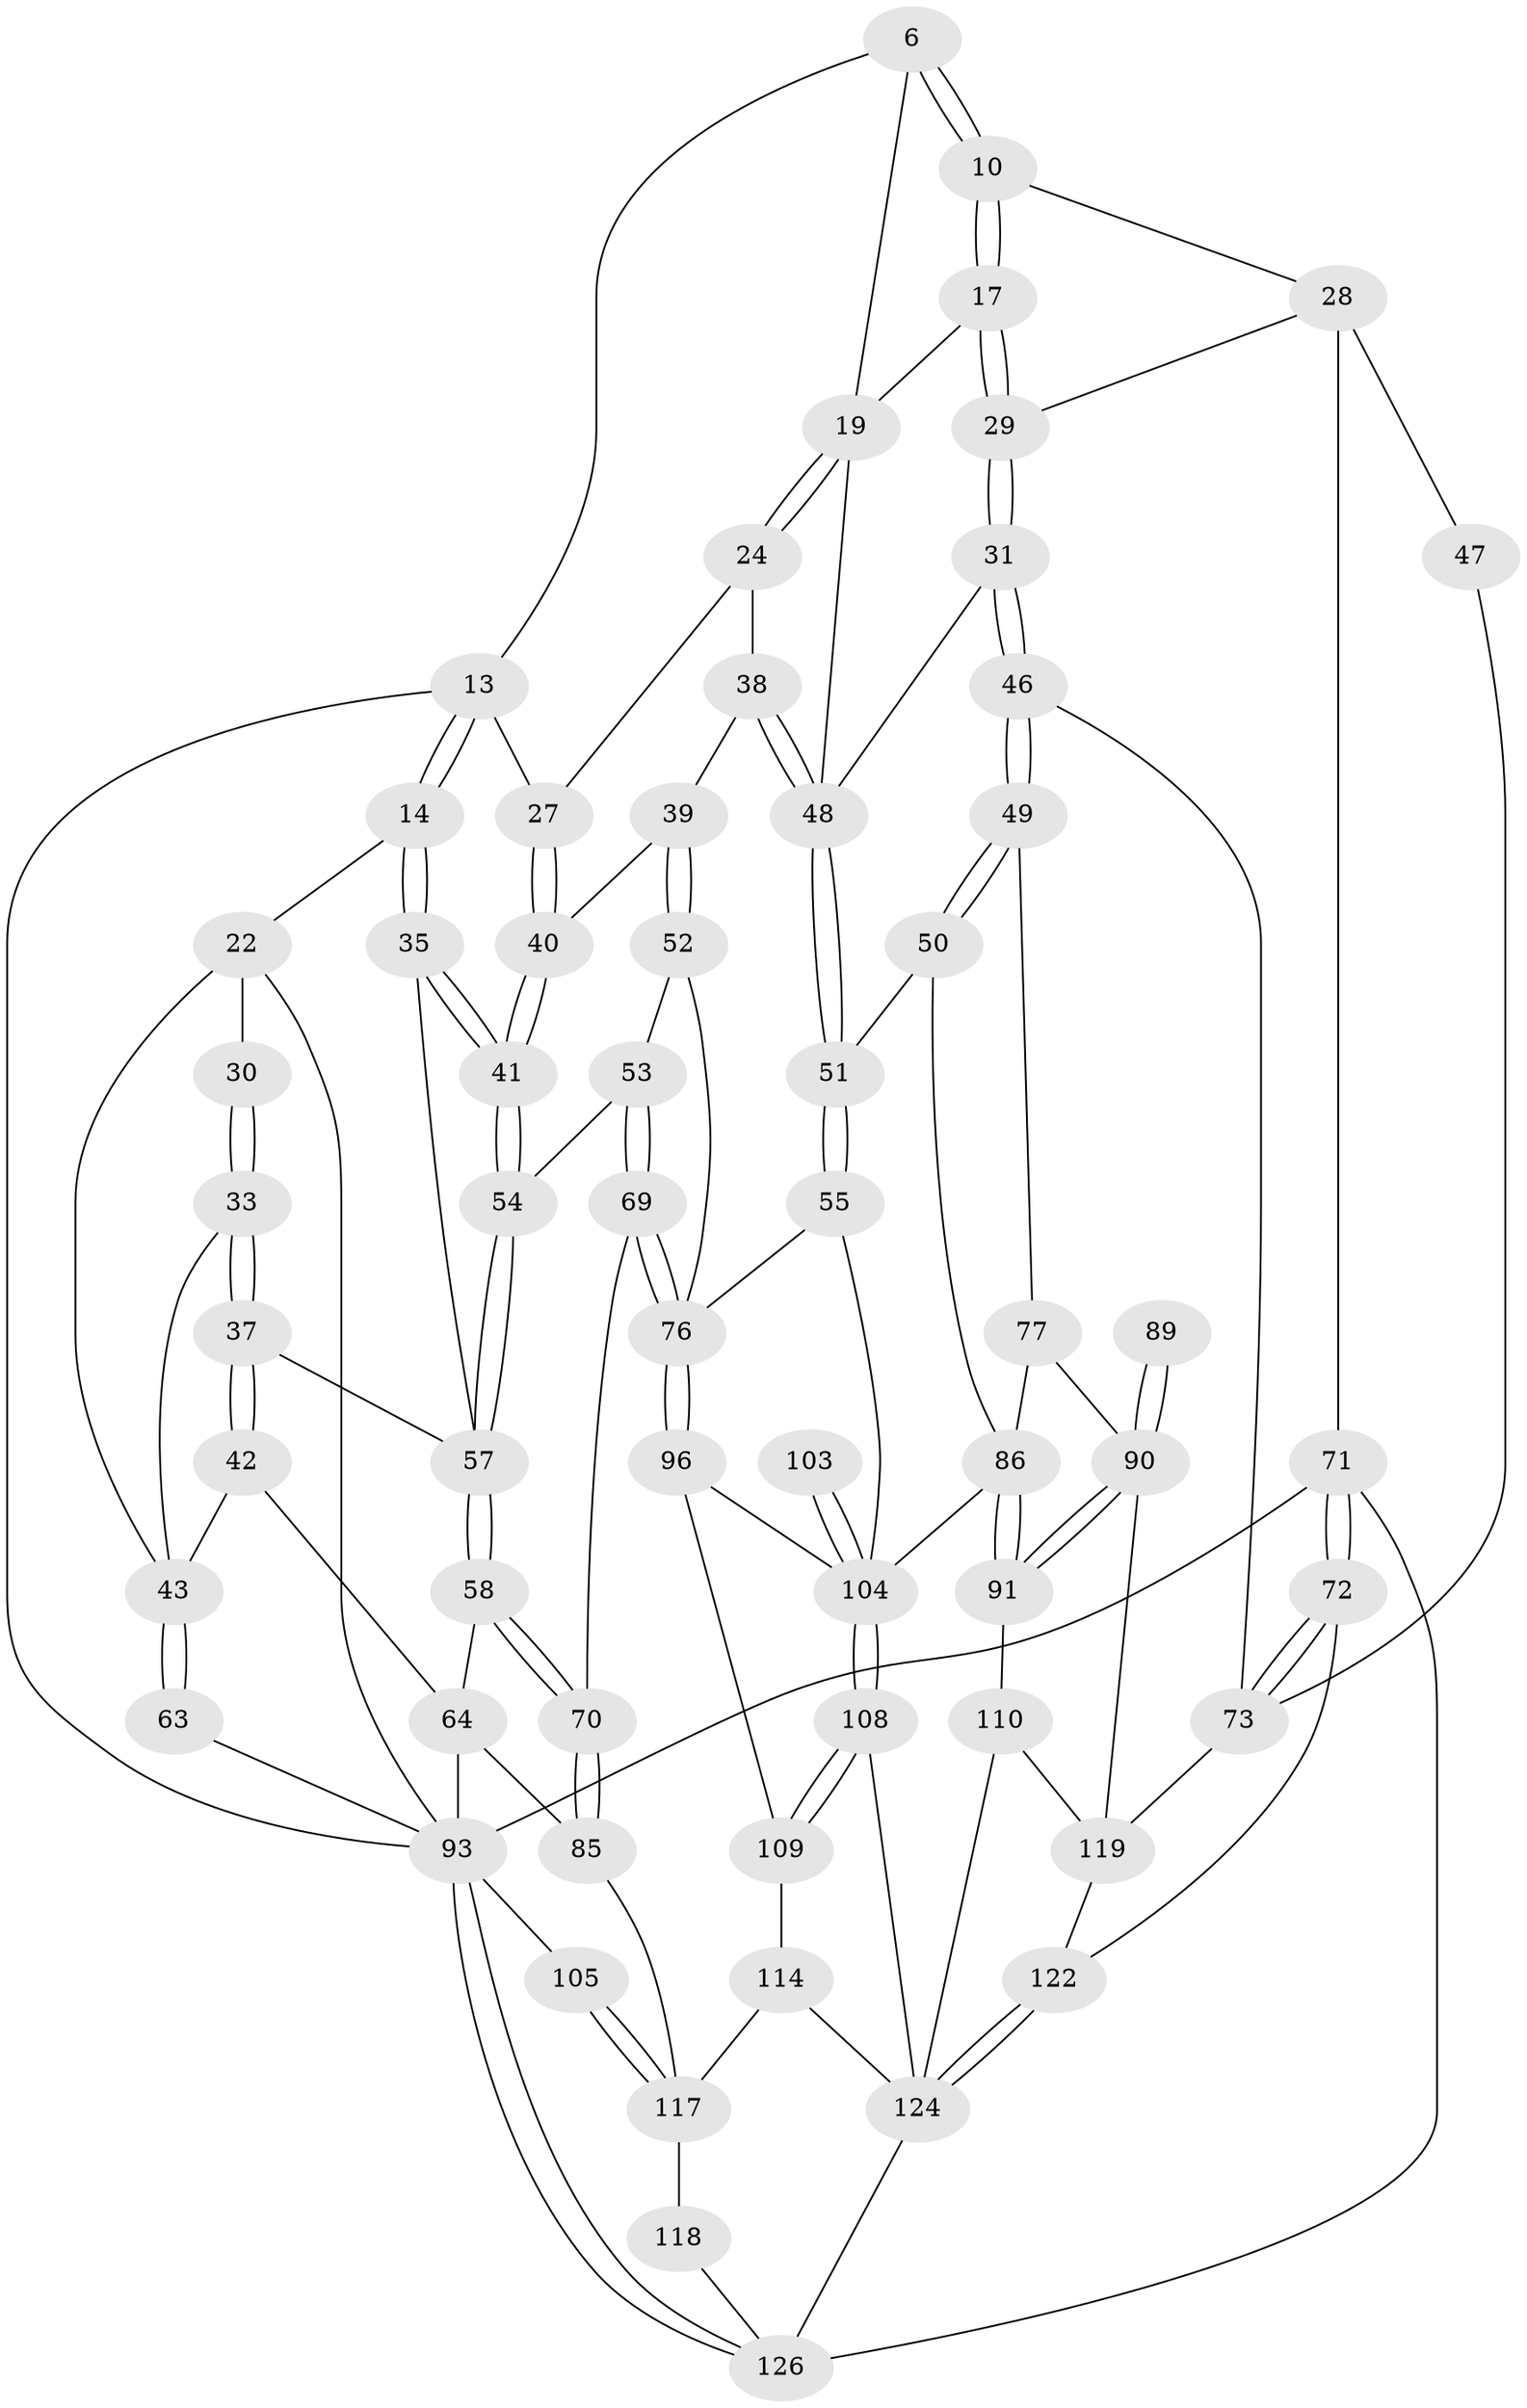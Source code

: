 // original degree distribution, {3: 0.015873015873015872, 4: 0.23809523809523808, 5: 0.5238095238095238, 6: 0.2222222222222222}
// Generated by graph-tools (version 1.1) at 2025/00/03/09/25 05:00:29]
// undirected, 63 vertices, 142 edges
graph export_dot {
graph [start="1"]
  node [color=gray90,style=filled];
  6 [pos="+0.7023301262625593+0",super="+5"];
  10 [pos="+0.8718415199004624+0.13017831038237104"];
  13 [pos="+0.2675119573520996+0.222819628742871",super="+4"];
  14 [pos="+0.23920323274970023+0.22708766341880074"];
  17 [pos="+0.7793218052188682+0.156322741298849"];
  19 [pos="+0.6795827121009215+0.015271120306924011",super="+18"];
  22 [pos="+0.07253255983340626+0.16582853385235258",super="+16+15"];
  24 [pos="+0.4651132464643686+0.1672751200134551"];
  27 [pos="+0.2717769557382177+0.2238847747337278",super="+23"];
  28 [pos="+0.8542285816912558+0.2585873878658058",super="+9"];
  29 [pos="+0.7798744949312311+0.16132767700475342"];
  30 [pos="+0.12034210210727955+0.20606743816337908"];
  31 [pos="+0.7095661054430731+0.27824130091044424"];
  33 [pos="+0.09125135705679724+0.2551128898368965"];
  35 [pos="+0.22187275568320902+0.27662551193145757"];
  37 [pos="+0.12692254954671336+0.3162583076815088"];
  38 [pos="+0.4817577438701186+0.26419019924873727",super="+26"];
  39 [pos="+0.48044414547238407+0.26502299543145974"];
  40 [pos="+0.3433726298860285+0.26408736662942844"];
  41 [pos="+0.3126334334330887+0.36755901040046385"];
  42 [pos="+0.046911782807062805+0.3585081124495177"];
  43 [pos="+0.04659458063205858+0.3583210102264851",super="+34"];
  46 [pos="+0.7610601652723694+0.33768581225413424"];
  47 [pos="+1+0.06656512100505223",super="+44"];
  48 [pos="+0.557418160383958+0.3257211827001785",super="+32+25"];
  49 [pos="+0.7317273577505657+0.40516354950868855"];
  50 [pos="+0.6283316401455223+0.42567643206422084"];
  51 [pos="+0.5829276831771537+0.4022496465011469"];
  52 [pos="+0.3953563449774284+0.4036601840294437"];
  53 [pos="+0.32454911597307334+0.3957237059514474"];
  54 [pos="+0.31955385259270236+0.3920137296802733"];
  55 [pos="+0.5173176883767104+0.46637028058707203"];
  57 [pos="+0.18692789368777313+0.4106990008405732",super="+36"];
  58 [pos="+0.18272677971796872+0.42045977845119364"];
  63 [pos="+0+0.350660341413893",super="+20"];
  64 [pos="+0.0032699449699776437+0.5272017896473824",super="+60"];
  69 [pos="+0.2919520779020963+0.49198533066320976"];
  70 [pos="+0.2465829556248904+0.5002422758736342"];
  71 [pos="+1+1",super="+7"];
  72 [pos="+1+0.7737360102495019"];
  73 [pos="+1+0.6123859077483567",super="+61+62"];
  76 [pos="+0.37778150127359084+0.5606032575134997",super="+56"];
  77 [pos="+0.7420027506691399+0.4694824108498505",super="+68"];
  85 [pos="+0.23021351705813217+0.5423773420436901",super="+84"];
  86 [pos="+0.6456000205484929+0.5905928600511657",super="+78"];
  89 [pos="+0.7809755916750992+0.5383412268243607"];
  90 [pos="+0.7771424591030752+0.5948487717892342",super="+82+79+67+81"];
  91 [pos="+0.7517337786004513+0.6207784998764053"];
  93 [pos="+0+1",super="+11+12+92"];
  96 [pos="+0.38284009803174684+0.5826488949944866"];
  103 [pos="+0.5907871344699153+0.6663160484734146"];
  104 [pos="+0.5572475802615466+0.7609114021254396",super="+95+94"];
  105 [pos="+0+1"];
  108 [pos="+0.5549887766995161+0.7730314853582609"];
  109 [pos="+0.42796591081292534+0.7074020036643179",super="+97"];
  110 [pos="+0.7704981269430112+0.7437930531949936",super="+107"];
  114 [pos="+0.36732865623059713+0.7458106709592047",super="+113"];
  117 [pos="+0.10034074386134603+0.8733092394015489",super="+115+102"];
  118 [pos="+0.3036075104290434+0.8941442786008061"];
  119 [pos="+0.8040490913810534+0.7782797750343717",super="+106"];
  122 [pos="+0.8606810642831392+0.8696191768551054",super="+120"];
  124 [pos="+0.7462893040722414+1",super="+121"];
  126 [pos="+0.38672449889171284+1",super="+125+123"];
  6 -- 10;
  6 -- 10;
  6 -- 19;
  6 -- 13;
  10 -- 17;
  10 -- 17;
  10 -- 28;
  13 -- 14;
  13 -- 14;
  13 -- 27 [weight=2];
  13 -- 93;
  14 -- 35;
  14 -- 35;
  14 -- 22;
  17 -- 29;
  17 -- 29;
  17 -- 19;
  19 -- 24;
  19 -- 24;
  19 -- 48;
  22 -- 30 [weight=2];
  22 -- 93;
  22 -- 43;
  24 -- 27;
  24 -- 38;
  27 -- 40;
  27 -- 40;
  28 -- 29;
  28 -- 47 [weight=2];
  28 -- 71;
  29 -- 31;
  29 -- 31;
  30 -- 33;
  30 -- 33;
  31 -- 46;
  31 -- 46;
  31 -- 48;
  33 -- 37;
  33 -- 37;
  33 -- 43;
  35 -- 41;
  35 -- 41;
  35 -- 57;
  37 -- 42;
  37 -- 42;
  37 -- 57;
  38 -- 39;
  38 -- 48 [weight=2];
  38 -- 48;
  39 -- 40;
  39 -- 52;
  39 -- 52;
  40 -- 41;
  40 -- 41;
  41 -- 54;
  41 -- 54;
  42 -- 43;
  42 -- 64;
  43 -- 63 [weight=2];
  43 -- 63;
  46 -- 49;
  46 -- 49;
  46 -- 73;
  47 -- 73 [weight=2];
  48 -- 51;
  48 -- 51;
  49 -- 50;
  49 -- 50;
  49 -- 77;
  50 -- 51;
  50 -- 86;
  51 -- 55;
  51 -- 55;
  52 -- 53;
  52 -- 76;
  53 -- 54;
  53 -- 69;
  53 -- 69;
  54 -- 57;
  54 -- 57;
  55 -- 104;
  55 -- 76;
  57 -- 58;
  57 -- 58;
  58 -- 70;
  58 -- 70;
  58 -- 64;
  63 -- 93 [weight=2];
  64 -- 93;
  64 -- 85 [weight=2];
  69 -- 70;
  69 -- 76;
  69 -- 76;
  70 -- 85;
  70 -- 85;
  71 -- 72;
  71 -- 72;
  71 -- 93 [weight=3];
  71 -- 126;
  72 -- 73;
  72 -- 73;
  72 -- 122;
  73 -- 119 [weight=2];
  76 -- 96;
  76 -- 96;
  77 -- 86;
  77 -- 90 [weight=2];
  85 -- 117 [weight=2];
  86 -- 91;
  86 -- 91;
  86 -- 104;
  89 -- 90 [weight=3];
  89 -- 90;
  90 -- 91;
  90 -- 91;
  90 -- 119 [weight=2];
  91 -- 110;
  93 -- 126;
  93 -- 126;
  93 -- 105;
  96 -- 104;
  96 -- 109;
  103 -- 104 [weight=3];
  103 -- 104;
  104 -- 108;
  104 -- 108;
  105 -- 117 [weight=2];
  105 -- 117;
  108 -- 109;
  108 -- 109;
  108 -- 124;
  109 -- 114 [weight=2];
  110 -- 119 [weight=2];
  110 -- 124;
  114 -- 117 [weight=2];
  114 -- 124;
  117 -- 118 [weight=2];
  118 -- 126;
  119 -- 122;
  122 -- 124 [weight=2];
  122 -- 124;
  124 -- 126 [weight=2];
}
